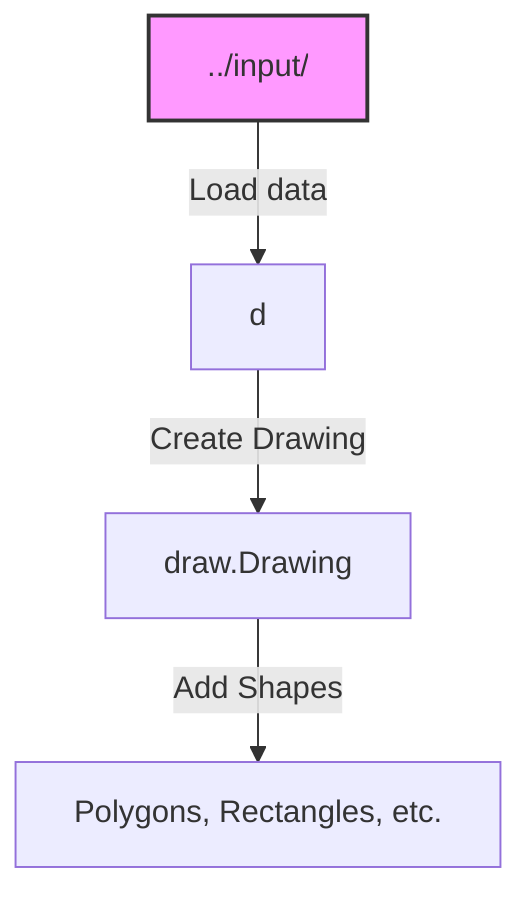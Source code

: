 flowchart TD

%% Input Data Source
A["../input/"]:::start -->|Load data| B[d]

%% Data Variable Creation
B[d] -->|Create Drawing| C["draw.Drawing"]

%% Data Flow within the Drawing
C -->|Add Shapes| D["Polygons, Rectangles, etc."]

%% Styles
classDef start fill:#f9f,stroke:#333,stroke-width:2px;